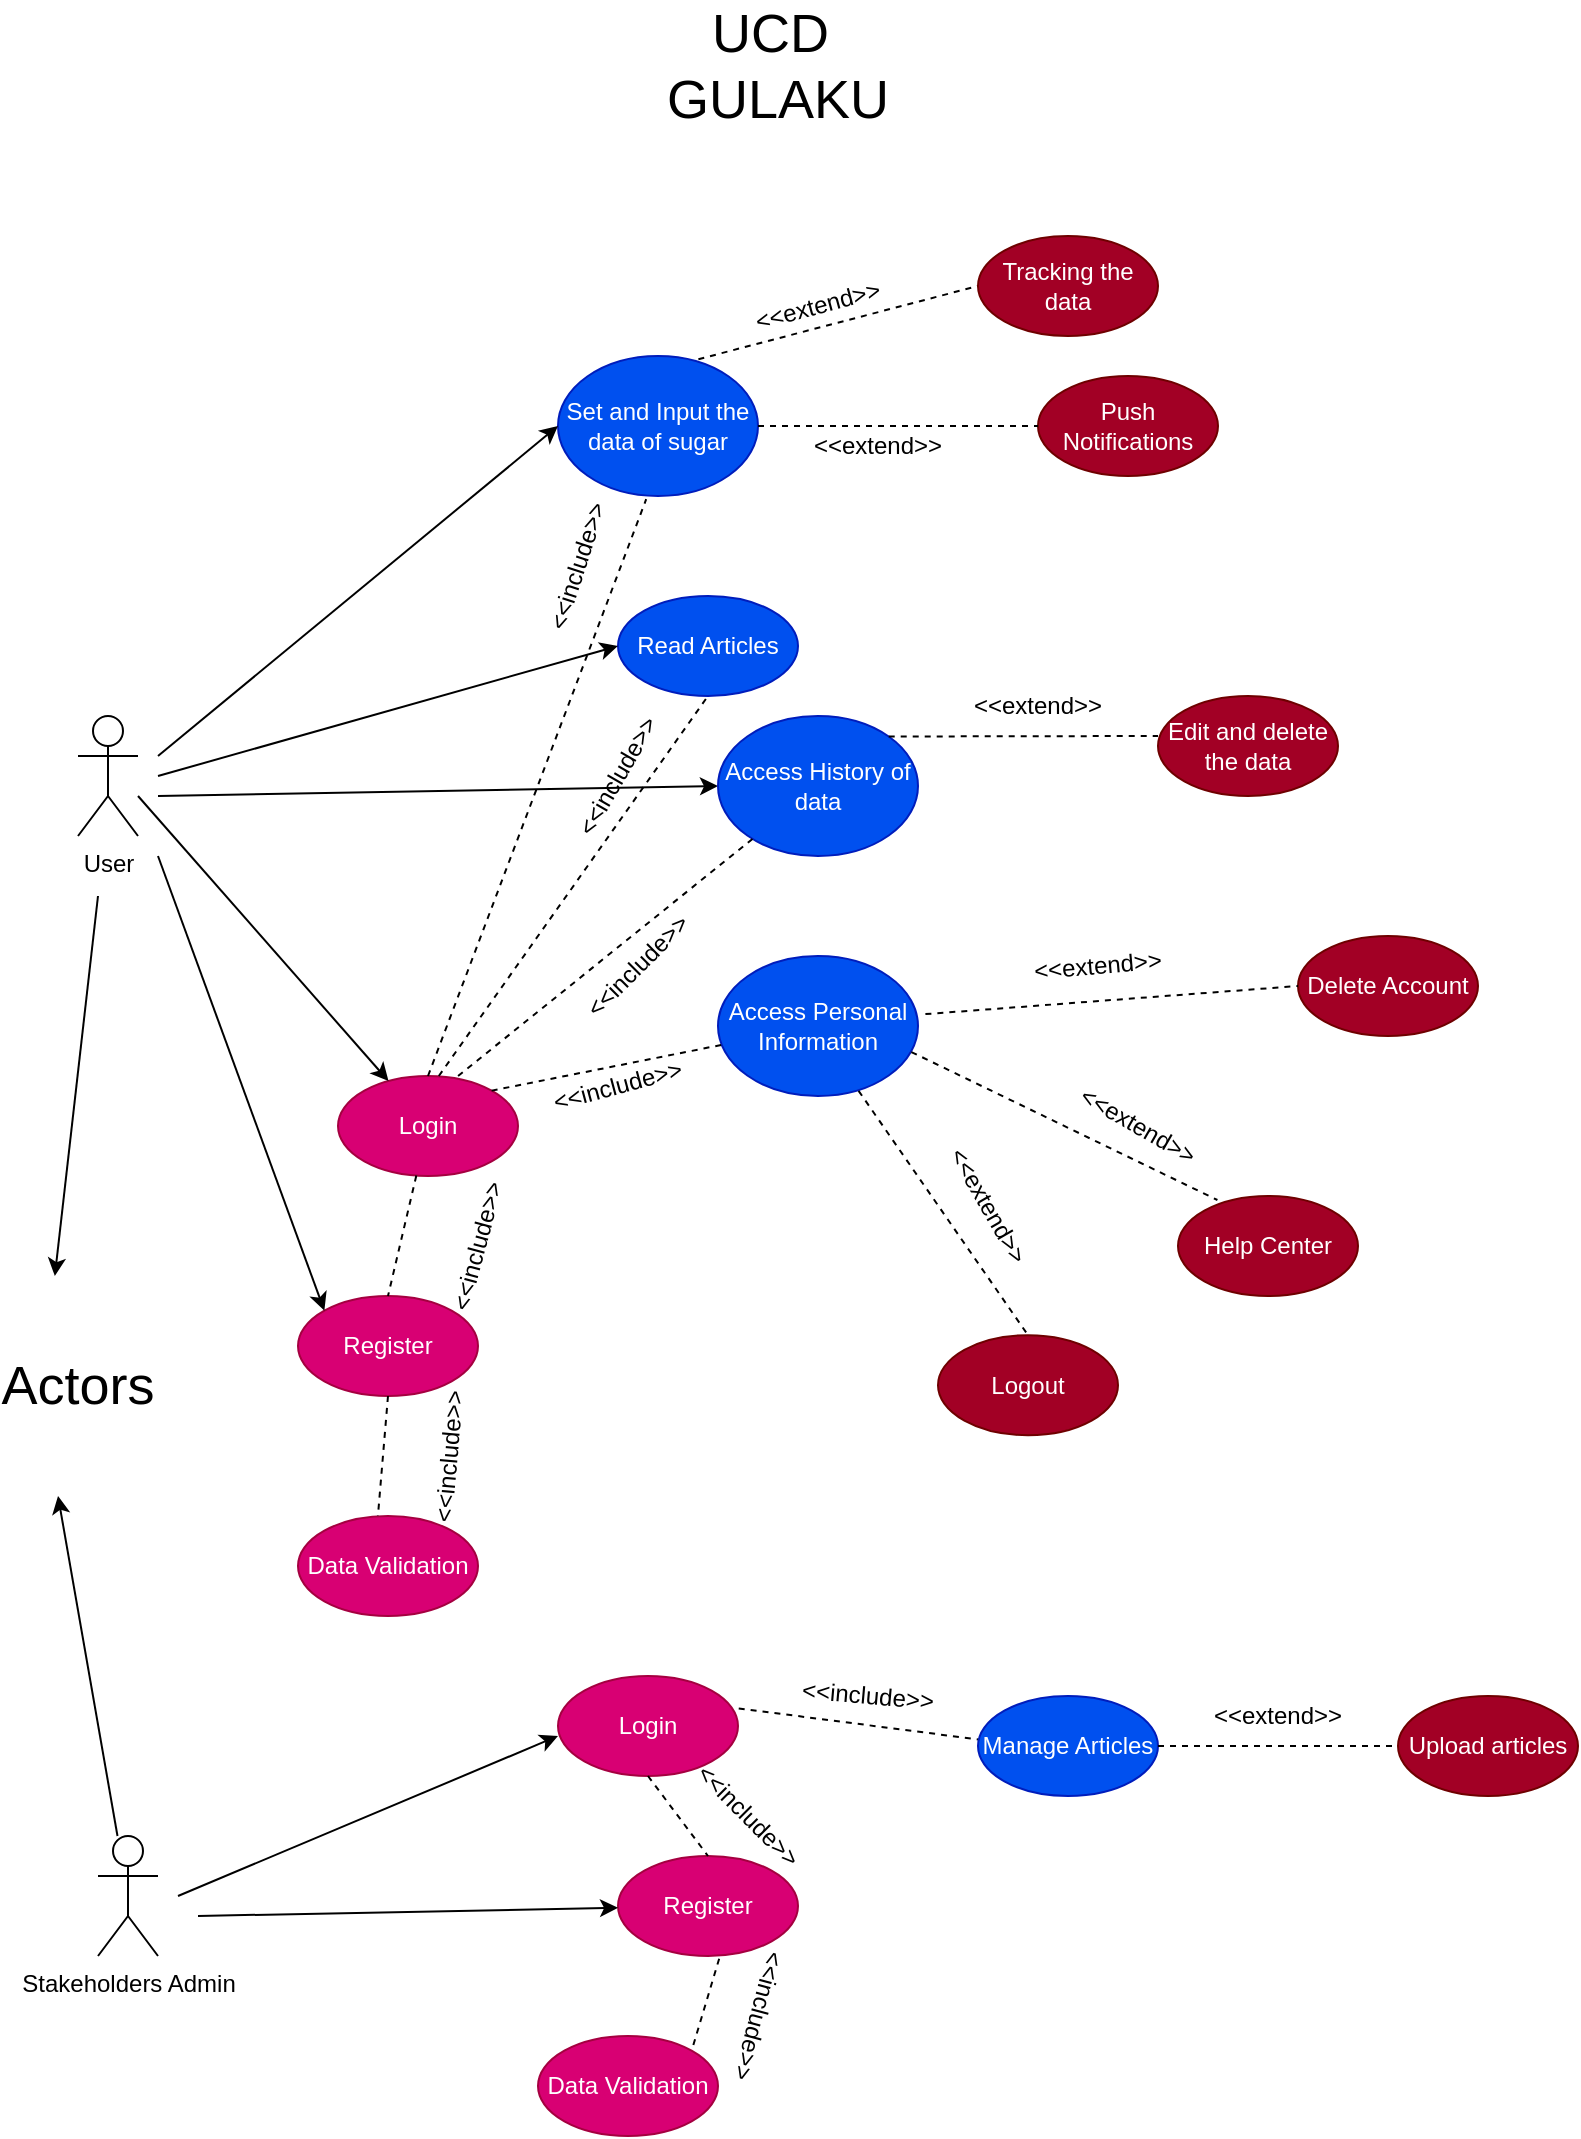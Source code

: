 <mxfile>
    <diagram id="t5PGRhwx1emlHI6XnVSw" name="Page-1">
        <mxGraphModel dx="406" dy="475" grid="1" gridSize="10" guides="1" tooltips="1" connect="1" arrows="1" fold="1" page="1" pageScale="1" pageWidth="850" pageHeight="1100" math="0" shadow="0">
            <root>
                <mxCell id="0"/>
                <mxCell id="1" parent="0"/>
                <mxCell id="2" value="Register" style="ellipse;whiteSpace=wrap;html=1;fillColor=#d80073;fontColor=#ffffff;strokeColor=#A50040;" vertex="1" parent="1">
                    <mxGeometry x="170" y="660" width="90" height="50" as="geometry"/>
                </mxCell>
                <mxCell id="3" value="&lt;font style=&quot;font-size: 27px;&quot;&gt;UCD&amp;nbsp;&lt;br&gt;GULAKU&lt;/font&gt;" style="text;html=1;strokeColor=none;fillColor=none;align=center;verticalAlign=middle;whiteSpace=wrap;rounded=0;" vertex="1" parent="1">
                    <mxGeometry x="380" y="30" width="60" height="30" as="geometry"/>
                </mxCell>
                <mxCell id="7" value="Read Articles" style="ellipse;whiteSpace=wrap;html=1;fillColor=#0050ef;fontColor=#ffffff;strokeColor=#001DBC;" vertex="1" parent="1">
                    <mxGeometry x="330" y="310" width="90" height="50" as="geometry"/>
                </mxCell>
                <mxCell id="8" value="Login" style="ellipse;whiteSpace=wrap;html=1;fillColor=#d80073;fontColor=#ffffff;strokeColor=#A50040;" vertex="1" parent="1">
                    <mxGeometry x="190" y="550" width="90" height="50" as="geometry"/>
                </mxCell>
                <mxCell id="9" value="Set and Input the data of sugar" style="ellipse;whiteSpace=wrap;html=1;fillColor=#0050ef;fontColor=#ffffff;strokeColor=#001DBC;" vertex="1" parent="1">
                    <mxGeometry x="300" y="190" width="100" height="70" as="geometry"/>
                </mxCell>
                <mxCell id="79" style="edgeStyle=none;html=1;fontSize=27;" edge="1" parent="1">
                    <mxGeometry relative="1" as="geometry">
                        <mxPoint x="48.409" y="650" as="targetPoint"/>
                        <mxPoint x="70" y="460" as="sourcePoint"/>
                    </mxGeometry>
                </mxCell>
                <mxCell id="10" value="User" style="shape=umlActor;verticalLabelPosition=bottom;verticalAlign=top;html=1;outlineConnect=0;" vertex="1" parent="1">
                    <mxGeometry x="60" y="370" width="30" height="60" as="geometry"/>
                </mxCell>
                <mxCell id="12" value="" style="endArrow=classic;html=1;" edge="1" parent="1" target="8">
                    <mxGeometry width="50" height="50" relative="1" as="geometry">
                        <mxPoint x="90" y="410" as="sourcePoint"/>
                        <mxPoint x="240" y="450" as="targetPoint"/>
                    </mxGeometry>
                </mxCell>
                <mxCell id="14" value="" style="endArrow=classic;html=1;entryX=0;entryY=0;entryDx=0;entryDy=0;" edge="1" parent="1" target="2">
                    <mxGeometry width="50" height="50" relative="1" as="geometry">
                        <mxPoint x="100" y="440" as="sourcePoint"/>
                        <mxPoint x="280" y="380" as="targetPoint"/>
                    </mxGeometry>
                </mxCell>
                <mxCell id="15" value="" style="endArrow=classic;html=1;entryX=0;entryY=0.5;entryDx=0;entryDy=0;" edge="1" parent="1" target="9">
                    <mxGeometry width="50" height="50" relative="1" as="geometry">
                        <mxPoint x="100" y="390" as="sourcePoint"/>
                        <mxPoint x="310" y="330" as="targetPoint"/>
                    </mxGeometry>
                </mxCell>
                <mxCell id="16" value="" style="endArrow=classic;html=1;entryX=0;entryY=0.5;entryDx=0;entryDy=0;" edge="1" parent="1" target="7">
                    <mxGeometry width="50" height="50" relative="1" as="geometry">
                        <mxPoint x="100" y="400" as="sourcePoint"/>
                        <mxPoint x="310" y="330" as="targetPoint"/>
                    </mxGeometry>
                </mxCell>
                <mxCell id="17" value="Data Validation" style="ellipse;whiteSpace=wrap;html=1;fillColor=#d80073;fontColor=#ffffff;strokeColor=#A50040;" vertex="1" parent="1">
                    <mxGeometry x="170" y="770" width="90" height="50" as="geometry"/>
                </mxCell>
                <mxCell id="18" value="" style="endArrow=none;dashed=1;html=1;entryX=0.444;entryY=0;entryDx=0;entryDy=0;entryPerimeter=0;exitX=0.5;exitY=1;exitDx=0;exitDy=0;" edge="1" parent="1" source="2" target="17">
                    <mxGeometry width="50" height="50" relative="1" as="geometry">
                        <mxPoint x="220" y="610" as="sourcePoint"/>
                        <mxPoint x="270" y="560" as="targetPoint"/>
                    </mxGeometry>
                </mxCell>
                <mxCell id="19" value="" style="endArrow=none;dashed=1;html=1;entryX=0.5;entryY=0;entryDx=0;entryDy=0;" edge="1" parent="1" source="8" target="2">
                    <mxGeometry width="50" height="50" relative="1" as="geometry">
                        <mxPoint x="265.04" y="520.0" as="sourcePoint"/>
                        <mxPoint x="260.0" y="580" as="targetPoint"/>
                    </mxGeometry>
                </mxCell>
                <mxCell id="20" value="&amp;lt;&amp;lt;include&amp;gt;&amp;gt;" style="text;html=1;strokeColor=none;fillColor=none;align=center;verticalAlign=middle;whiteSpace=wrap;rounded=0;rotation=-75;" vertex="1" parent="1">
                    <mxGeometry x="230" y="620" width="60" height="30" as="geometry"/>
                </mxCell>
                <mxCell id="21" value="&amp;lt;&amp;lt;include&amp;gt;&amp;gt;" style="text;html=1;strokeColor=none;fillColor=none;align=center;verticalAlign=middle;whiteSpace=wrap;rounded=0;rotation=-85;" vertex="1" parent="1">
                    <mxGeometry x="220.45" y="729.58" width="50" height="20" as="geometry"/>
                </mxCell>
                <mxCell id="22" value="" style="endArrow=classic;html=1;entryX=0;entryY=0.5;entryDx=0;entryDy=0;" edge="1" parent="1" target="23">
                    <mxGeometry width="50" height="50" relative="1" as="geometry">
                        <mxPoint x="100" y="410" as="sourcePoint"/>
                        <mxPoint x="320" y="420" as="targetPoint"/>
                    </mxGeometry>
                </mxCell>
                <mxCell id="23" value="Access History of data" style="ellipse;whiteSpace=wrap;html=1;fillColor=#0050ef;fontColor=#ffffff;strokeColor=#001DBC;" vertex="1" parent="1">
                    <mxGeometry x="380" y="370" width="100" height="70" as="geometry"/>
                </mxCell>
                <mxCell id="25" value="" style="endArrow=none;dashed=1;html=1;fontSize=27;exitX=0.5;exitY=0;exitDx=0;exitDy=0;entryX=0.441;entryY=1.023;entryDx=0;entryDy=0;entryPerimeter=0;" edge="1" parent="1" source="8" target="9">
                    <mxGeometry width="50" height="50" relative="1" as="geometry">
                        <mxPoint x="300" y="340" as="sourcePoint"/>
                        <mxPoint x="350" y="290" as="targetPoint"/>
                    </mxGeometry>
                </mxCell>
                <mxCell id="26" value="" style="endArrow=none;dashed=1;html=1;fontSize=27;entryX=0.5;entryY=1;entryDx=0;entryDy=0;exitX=0.56;exitY=0;exitDx=0;exitDy=0;exitPerimeter=0;" edge="1" parent="1" source="8" target="7">
                    <mxGeometry width="50" height="50" relative="1" as="geometry">
                        <mxPoint x="300" y="430" as="sourcePoint"/>
                        <mxPoint x="350" y="380" as="targetPoint"/>
                    </mxGeometry>
                </mxCell>
                <mxCell id="27" value="" style="endArrow=none;dashed=1;html=1;fontSize=27;exitX=0.667;exitY=0;exitDx=0;exitDy=0;exitPerimeter=0;" edge="1" parent="1" source="8" target="23">
                    <mxGeometry width="50" height="50" relative="1" as="geometry">
                        <mxPoint x="300" y="450" as="sourcePoint"/>
                        <mxPoint x="350" y="400" as="targetPoint"/>
                    </mxGeometry>
                </mxCell>
                <mxCell id="28" value="&amp;lt;&amp;lt;include&amp;gt;&amp;gt;" style="text;html=1;strokeColor=none;fillColor=none;align=center;verticalAlign=middle;whiteSpace=wrap;rounded=0;rotation=-45;" vertex="1" parent="1">
                    <mxGeometry x="310" y="480" width="60" height="30" as="geometry"/>
                </mxCell>
                <mxCell id="29" value="&amp;lt;&amp;lt;include&amp;gt;&amp;gt;" style="text;html=1;strokeColor=none;fillColor=none;align=center;verticalAlign=middle;whiteSpace=wrap;rounded=0;rotation=-60;" vertex="1" parent="1">
                    <mxGeometry x="300" y="385" width="60" height="30" as="geometry"/>
                </mxCell>
                <mxCell id="30" value="&amp;lt;&amp;lt;include&amp;gt;&amp;gt;" style="text;html=1;strokeColor=none;fillColor=none;align=center;verticalAlign=middle;whiteSpace=wrap;rounded=0;rotation=-72;" vertex="1" parent="1">
                    <mxGeometry x="280" y="280" width="60" height="30" as="geometry"/>
                </mxCell>
                <mxCell id="31" value="" style="endArrow=none;dashed=1;html=1;fontSize=27;exitX=0.702;exitY=0.023;exitDx=0;exitDy=0;exitPerimeter=0;entryX=0;entryY=0.5;entryDx=0;entryDy=0;" edge="1" parent="1" source="9" target="32">
                    <mxGeometry width="50" height="50" relative="1" as="geometry">
                        <mxPoint x="380" y="220" as="sourcePoint"/>
                        <mxPoint x="460" y="160" as="targetPoint"/>
                    </mxGeometry>
                </mxCell>
                <mxCell id="32" value="Tracking the data" style="ellipse;whiteSpace=wrap;html=1;fillColor=#a20025;fontColor=#ffffff;strokeColor=#6F0000;" vertex="1" parent="1">
                    <mxGeometry x="510" y="130" width="90" height="50" as="geometry"/>
                </mxCell>
                <mxCell id="34" value="&amp;lt;&amp;lt;extend&amp;gt;&amp;gt;" style="text;html=1;strokeColor=none;fillColor=none;align=center;verticalAlign=middle;whiteSpace=wrap;rounded=0;rotation=-15;" vertex="1" parent="1">
                    <mxGeometry x="400" y="150" width="60" height="30" as="geometry"/>
                </mxCell>
                <mxCell id="41" value="Edit and delete the data" style="ellipse;whiteSpace=wrap;html=1;fillColor=#a20025;fontColor=#ffffff;strokeColor=#6F0000;" vertex="1" parent="1">
                    <mxGeometry x="600" y="360" width="90" height="50" as="geometry"/>
                </mxCell>
                <mxCell id="43" value="Access Personal Information" style="ellipse;whiteSpace=wrap;html=1;fillColor=#0050ef;fontColor=#ffffff;strokeColor=#001DBC;" vertex="1" parent="1">
                    <mxGeometry x="380" y="490" width="100" height="70" as="geometry"/>
                </mxCell>
                <mxCell id="44" value="" style="endArrow=none;dashed=1;html=1;fontSize=27;exitX=1;exitY=0;exitDx=0;exitDy=0;" edge="1" parent="1" source="8" target="43">
                    <mxGeometry width="50" height="50" relative="1" as="geometry">
                        <mxPoint x="260.03" y="560" as="sourcePoint"/>
                        <mxPoint x="407.21" y="441.423" as="targetPoint"/>
                    </mxGeometry>
                </mxCell>
                <mxCell id="45" value="&amp;lt;&amp;lt;include&amp;gt;&amp;gt;" style="text;html=1;strokeColor=none;fillColor=none;align=center;verticalAlign=middle;whiteSpace=wrap;rounded=0;rotation=-15;" vertex="1" parent="1">
                    <mxGeometry x="300" y="540" width="60" height="30" as="geometry"/>
                </mxCell>
                <mxCell id="46" value="Logout" style="ellipse;whiteSpace=wrap;html=1;fillColor=#a20025;fontColor=#ffffff;strokeColor=#6F0000;" vertex="1" parent="1">
                    <mxGeometry x="490" y="679.58" width="90" height="50" as="geometry"/>
                </mxCell>
                <mxCell id="47" value="Delete Account" style="ellipse;whiteSpace=wrap;html=1;fillColor=#a20025;fontColor=#ffffff;strokeColor=#6F0000;" vertex="1" parent="1">
                    <mxGeometry x="670" y="480" width="90" height="50" as="geometry"/>
                </mxCell>
                <mxCell id="48" value="Help Center" style="ellipse;whiteSpace=wrap;html=1;fillColor=#a20025;fontColor=#ffffff;strokeColor=#6F0000;" vertex="1" parent="1">
                    <mxGeometry x="610" y="610" width="90" height="50" as="geometry"/>
                </mxCell>
                <mxCell id="50" value="" style="endArrow=none;dashed=1;html=1;fontSize=27;exitX=1;exitY=0;exitDx=0;exitDy=0;entryX=0;entryY=0.4;entryDx=0;entryDy=0;entryPerimeter=0;" edge="1" parent="1" source="23" target="41">
                    <mxGeometry width="50" height="50" relative="1" as="geometry">
                        <mxPoint x="480" y="260" as="sourcePoint"/>
                        <mxPoint x="530" y="210" as="targetPoint"/>
                    </mxGeometry>
                </mxCell>
                <mxCell id="53" value="&amp;lt;&amp;lt;extend&amp;gt;&amp;gt;" style="text;html=1;strokeColor=none;fillColor=none;align=center;verticalAlign=middle;whiteSpace=wrap;rounded=0;rotation=0;" vertex="1" parent="1">
                    <mxGeometry x="510" y="350" width="60" height="30" as="geometry"/>
                </mxCell>
                <mxCell id="54" value="" style="endArrow=none;dashed=1;html=1;fontSize=27;exitX=1.037;exitY=0.415;exitDx=0;exitDy=0;entryX=0;entryY=0.5;entryDx=0;entryDy=0;exitPerimeter=0;" edge="1" parent="1" source="43" target="47">
                    <mxGeometry width="50" height="50" relative="1" as="geometry">
                        <mxPoint x="499.995" y="480.251" as="sourcePoint"/>
                        <mxPoint x="634.64" y="480" as="targetPoint"/>
                    </mxGeometry>
                </mxCell>
                <mxCell id="55" value="" style="endArrow=none;dashed=1;html=1;fontSize=27;exitX=0.967;exitY=0.686;exitDx=0;exitDy=0;entryX=0.219;entryY=0.04;entryDx=0;entryDy=0;exitPerimeter=0;entryPerimeter=0;" edge="1" parent="1" source="43" target="48">
                    <mxGeometry width="50" height="50" relative="1" as="geometry">
                        <mxPoint x="493.7" y="529.05" as="sourcePoint"/>
                        <mxPoint x="680" y="515" as="targetPoint"/>
                    </mxGeometry>
                </mxCell>
                <mxCell id="56" value="" style="endArrow=none;dashed=1;html=1;fontSize=27;exitX=0.703;exitY=0.963;exitDx=0;exitDy=0;entryX=0.5;entryY=0;entryDx=0;entryDy=0;exitPerimeter=0;" edge="1" parent="1" source="43" target="46">
                    <mxGeometry width="50" height="50" relative="1" as="geometry">
                        <mxPoint x="486.7" y="548.02" as="sourcePoint"/>
                        <mxPoint x="639.71" y="622" as="targetPoint"/>
                    </mxGeometry>
                </mxCell>
                <mxCell id="82" style="edgeStyle=none;html=1;fontSize=27;" edge="1" parent="1" source="57">
                    <mxGeometry relative="1" as="geometry">
                        <mxPoint x="50" y="760" as="targetPoint"/>
                    </mxGeometry>
                </mxCell>
                <mxCell id="57" value="Stakeholders Admin" style="shape=umlActor;verticalLabelPosition=bottom;verticalAlign=top;html=1;outlineConnect=0;" vertex="1" parent="1">
                    <mxGeometry x="70" y="930.0" width="30" height="60" as="geometry"/>
                </mxCell>
                <mxCell id="59" value="" style="endArrow=classic;html=1;fontSize=27;entryX=0;entryY=0.6;entryDx=0;entryDy=0;entryPerimeter=0;" edge="1" parent="1" target="62">
                    <mxGeometry width="50" height="50" relative="1" as="geometry">
                        <mxPoint x="110" y="960" as="sourcePoint"/>
                        <mxPoint x="290" y="880" as="targetPoint"/>
                    </mxGeometry>
                </mxCell>
                <mxCell id="61" value="Register" style="ellipse;whiteSpace=wrap;html=1;fillColor=#d80073;fontColor=#ffffff;strokeColor=#A50040;" vertex="1" parent="1">
                    <mxGeometry x="330" y="940" width="90" height="50" as="geometry"/>
                </mxCell>
                <mxCell id="62" value="Login" style="ellipse;whiteSpace=wrap;html=1;fillColor=#d80073;fontColor=#ffffff;strokeColor=#A50040;" vertex="1" parent="1">
                    <mxGeometry x="300" y="850" width="90" height="50" as="geometry"/>
                </mxCell>
                <mxCell id="63" value="Data Validation" style="ellipse;whiteSpace=wrap;html=1;fillColor=#d80073;fontColor=#ffffff;strokeColor=#A50040;" vertex="1" parent="1">
                    <mxGeometry x="290" y="1030" width="90" height="50" as="geometry"/>
                </mxCell>
                <mxCell id="64" value="" style="endArrow=classic;html=1;fontSize=27;" edge="1" parent="1" target="61">
                    <mxGeometry width="50" height="50" relative="1" as="geometry">
                        <mxPoint x="120" y="970" as="sourcePoint"/>
                        <mxPoint x="310" y="890" as="targetPoint"/>
                    </mxGeometry>
                </mxCell>
                <mxCell id="66" value="" style="endArrow=none;dashed=1;html=1;fontSize=27;exitX=1.004;exitY=0.324;exitDx=0;exitDy=0;exitPerimeter=0;entryX=0.003;entryY=0.435;entryDx=0;entryDy=0;entryPerimeter=0;" edge="1" parent="1" source="62" target="67">
                    <mxGeometry width="50" height="50" relative="1" as="geometry">
                        <mxPoint x="510" y="650" as="sourcePoint"/>
                        <mxPoint x="510" y="880" as="targetPoint"/>
                    </mxGeometry>
                </mxCell>
                <mxCell id="67" value="Manage Articles" style="ellipse;whiteSpace=wrap;html=1;fillColor=#0050ef;fontColor=#ffffff;strokeColor=#001DBC;" vertex="1" parent="1">
                    <mxGeometry x="510" y="860.0" width="90" height="50" as="geometry"/>
                </mxCell>
                <mxCell id="68" value="&amp;lt;&amp;lt;include&amp;gt;&amp;gt;" style="text;html=1;strokeColor=none;fillColor=none;align=center;verticalAlign=middle;whiteSpace=wrap;rounded=0;rotation=5;" vertex="1" parent="1">
                    <mxGeometry x="425" y="850" width="60" height="20" as="geometry"/>
                </mxCell>
                <mxCell id="69" value="&amp;lt;&amp;lt;include&amp;gt;&amp;gt;" style="text;html=1;strokeColor=none;fillColor=none;align=center;verticalAlign=middle;whiteSpace=wrap;rounded=0;rotation=45;" vertex="1" parent="1">
                    <mxGeometry x="365" y="910" width="60" height="20" as="geometry"/>
                </mxCell>
                <mxCell id="70" value="" style="endArrow=none;dashed=1;html=1;fontSize=27;exitX=0.5;exitY=1;exitDx=0;exitDy=0;entryX=0.5;entryY=0;entryDx=0;entryDy=0;" edge="1" parent="1" source="62" target="61">
                    <mxGeometry width="50" height="50" relative="1" as="geometry">
                        <mxPoint x="400.36" y="876.2" as="sourcePoint"/>
                        <mxPoint x="520.27" y="891.75" as="targetPoint"/>
                    </mxGeometry>
                </mxCell>
                <mxCell id="71" value="" style="endArrow=none;dashed=1;html=1;fontSize=27;exitX=0.562;exitY=1.027;exitDx=0;exitDy=0;entryX=1;entryY=0;entryDx=0;entryDy=0;exitPerimeter=0;" edge="1" parent="1" source="61" target="63">
                    <mxGeometry width="50" height="50" relative="1" as="geometry">
                        <mxPoint x="410" y="1000" as="sourcePoint"/>
                        <mxPoint x="440" y="1040" as="targetPoint"/>
                    </mxGeometry>
                </mxCell>
                <mxCell id="72" value="&amp;lt;&amp;lt;include&amp;gt;&amp;gt;" style="text;html=1;strokeColor=none;fillColor=none;align=center;verticalAlign=middle;whiteSpace=wrap;rounded=0;rotation=105;" vertex="1" parent="1">
                    <mxGeometry x="370" y="1010" width="60" height="20" as="geometry"/>
                </mxCell>
                <mxCell id="73" value="Upload articles" style="ellipse;whiteSpace=wrap;html=1;fillColor=#a20025;fontColor=#ffffff;strokeColor=#6F0000;" vertex="1" parent="1">
                    <mxGeometry x="720" y="860" width="90" height="50" as="geometry"/>
                </mxCell>
                <mxCell id="74" value="" style="endArrow=none;dashed=1;html=1;fontSize=27;exitX=1;exitY=0.5;exitDx=0;exitDy=0;entryX=0;entryY=0.5;entryDx=0;entryDy=0;" edge="1" parent="1" source="67" target="73">
                    <mxGeometry width="50" height="50" relative="1" as="geometry">
                        <mxPoint x="560.0" y="912.23" as="sourcePoint"/>
                        <mxPoint x="679.91" y="927.78" as="targetPoint"/>
                    </mxGeometry>
                </mxCell>
                <mxCell id="75" value="&amp;lt;&amp;lt;extend&amp;gt;&amp;gt;" style="text;html=1;strokeColor=none;fillColor=none;align=center;verticalAlign=middle;whiteSpace=wrap;rounded=0;rotation=0;" vertex="1" parent="1">
                    <mxGeometry x="630" y="860" width="60" height="20" as="geometry"/>
                </mxCell>
                <mxCell id="76" value="&amp;lt;&amp;lt;extend&amp;gt;&amp;gt;" style="text;html=1;strokeColor=none;fillColor=none;align=center;verticalAlign=middle;whiteSpace=wrap;rounded=0;rotation=-5;" vertex="1" parent="1">
                    <mxGeometry x="540" y="480" width="60" height="30" as="geometry"/>
                </mxCell>
                <mxCell id="77" value="&amp;lt;&amp;lt;extend&amp;gt;&amp;gt;" style="text;html=1;strokeColor=none;fillColor=none;align=center;verticalAlign=middle;whiteSpace=wrap;rounded=0;rotation=30;" vertex="1" parent="1">
                    <mxGeometry x="560" y="560" width="60" height="30" as="geometry"/>
                </mxCell>
                <mxCell id="78" value="&amp;lt;&amp;lt;extend&amp;gt;&amp;gt;" style="text;html=1;strokeColor=none;fillColor=none;align=center;verticalAlign=middle;whiteSpace=wrap;rounded=0;rotation=60;" vertex="1" parent="1">
                    <mxGeometry x="485" y="600" width="60" height="30" as="geometry"/>
                </mxCell>
                <mxCell id="84" value="Push Notifications" style="ellipse;whiteSpace=wrap;html=1;fillColor=#a20025;fontColor=#ffffff;strokeColor=#6F0000;" vertex="1" parent="1">
                    <mxGeometry x="540" y="200" width="90" height="50" as="geometry"/>
                </mxCell>
                <mxCell id="85" value="" style="endArrow=none;dashed=1;html=1;fontSize=27;exitX=1;exitY=0.5;exitDx=0;exitDy=0;entryX=0;entryY=0.5;entryDx=0;entryDy=0;" edge="1" parent="1" source="9" target="84">
                    <mxGeometry width="50" height="50" relative="1" as="geometry">
                        <mxPoint x="390.0" y="306.61" as="sourcePoint"/>
                        <mxPoint x="529.8" y="270" as="targetPoint"/>
                    </mxGeometry>
                </mxCell>
                <mxCell id="86" value="&amp;lt;&amp;lt;extend&amp;gt;&amp;gt;" style="text;html=1;strokeColor=none;fillColor=none;align=center;verticalAlign=middle;whiteSpace=wrap;rounded=0;rotation=0;" vertex="1" parent="1">
                    <mxGeometry x="430" y="220" width="60" height="30" as="geometry"/>
                </mxCell>
                <mxCell id="87" value="Actors" style="text;html=1;strokeColor=none;fillColor=none;align=center;verticalAlign=middle;whiteSpace=wrap;rounded=0;fontSize=27;" vertex="1" parent="1">
                    <mxGeometry x="30" y="689.58" width="60" height="30" as="geometry"/>
                </mxCell>
            </root>
        </mxGraphModel>
    </diagram>
</mxfile>